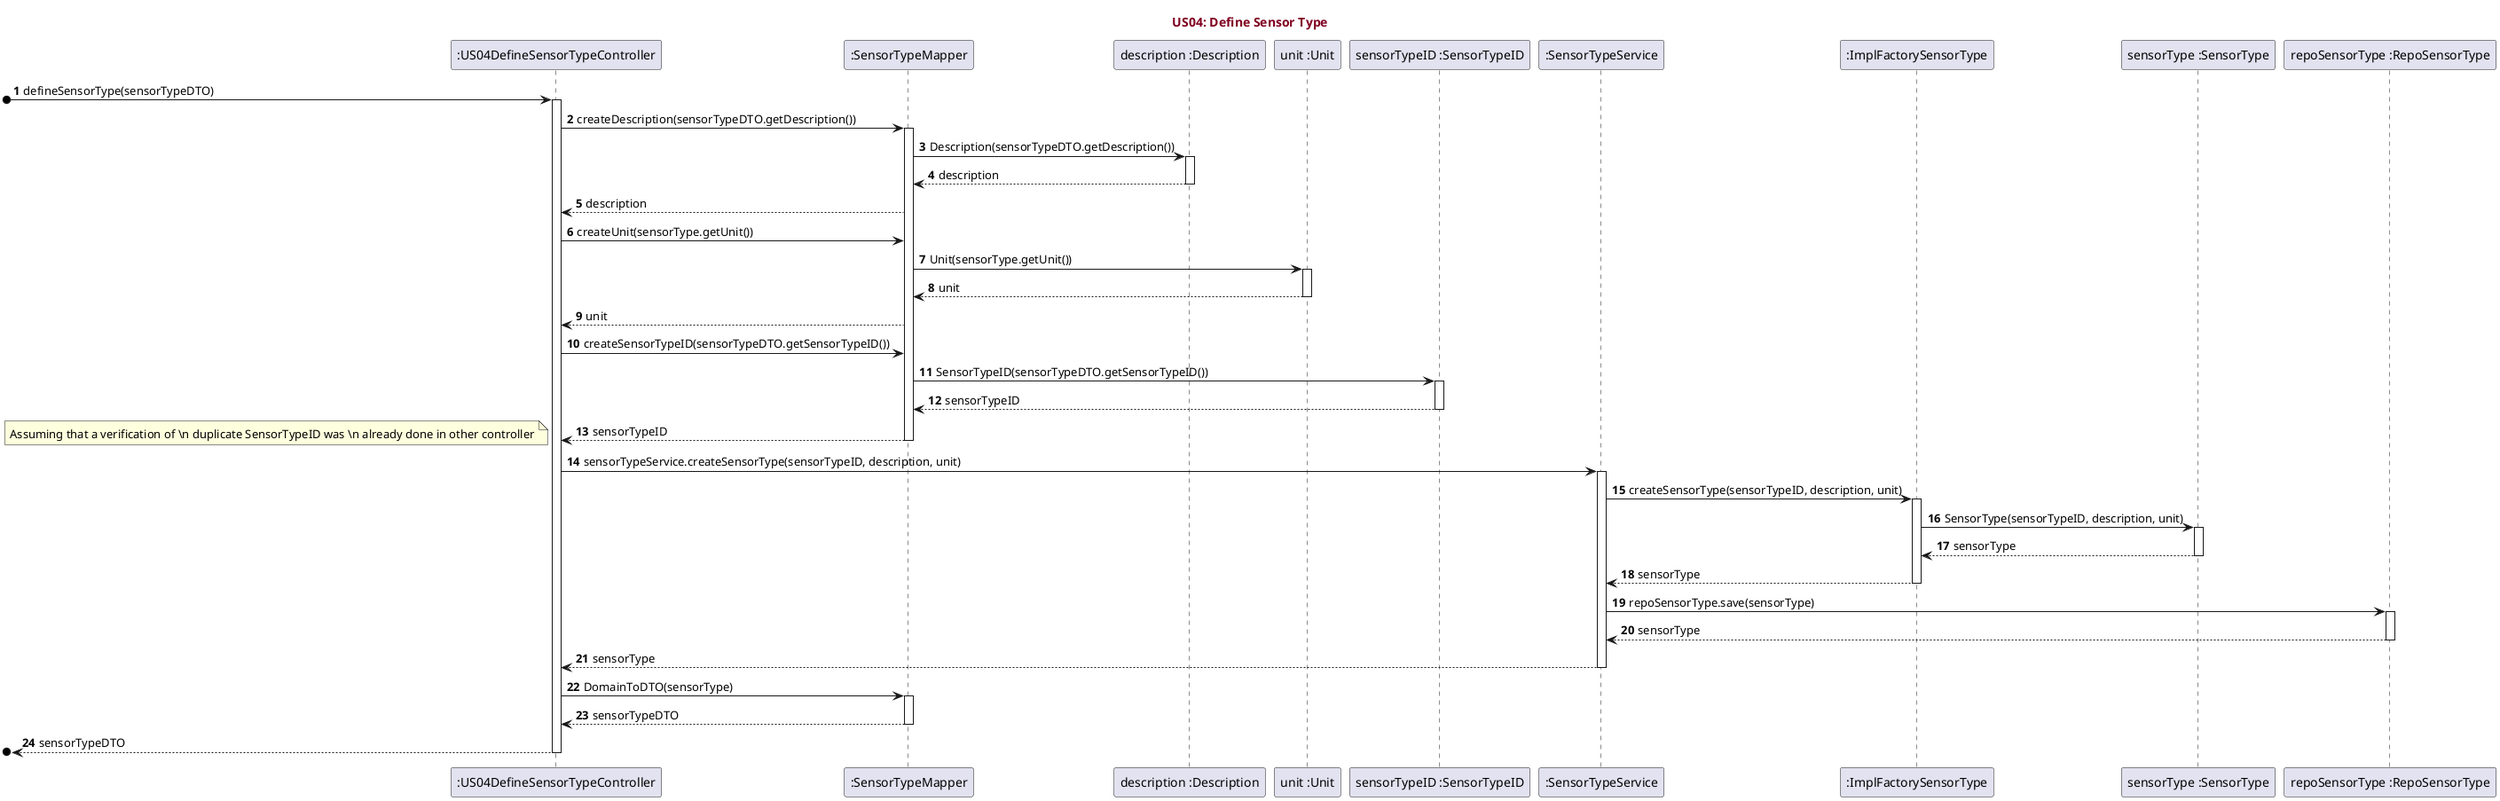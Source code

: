 @startuml
'https://plantuml.com/sequence-diagram

title <font color=#800020>US04: Define Sensor Type</font>

autonumber

participant ":US04DefineSensorTypeController"
participant ":SensorTypeMapper"
participant "description :Description"
participant "unit :Unit"
participant "sensorTypeID :SensorTypeID"
participant ":SensorTypeService"
participant ":ImplFactorySensorType"
participant "sensorType :SensorType"
participant "repoSensorType :RepoSensorType"

[o-> ":US04DefineSensorTypeController" : defineSensorType(sensorTypeDTO)
activate ":US04DefineSensorTypeController"
":US04DefineSensorTypeController" -> ":SensorTypeMapper" : createDescription(sensorTypeDTO.getDescription())
activate ":SensorTypeMapper"
":SensorTypeMapper" -> "description :Description" : Description(sensorTypeDTO.getDescription())
activate "description :Description"
"description :Description" --> ":SensorTypeMapper" : description
deactivate "description :Description"
":US04DefineSensorTypeController" <-- ":SensorTypeMapper" : description
":US04DefineSensorTypeController" -> ":SensorTypeMapper" : createUnit(sensorType.getUnit())
":SensorTypeMapper" -> "unit :Unit" : Unit(sensorType.getUnit())
activate "unit :Unit"
"unit :Unit" --> ":SensorTypeMapper" : unit
deactivate "unit :Unit"

":US04DefineSensorTypeController" <-- ":SensorTypeMapper" : unit
":US04DefineSensorTypeController" -> ":SensorTypeMapper" : createSensorTypeID(sensorTypeDTO.getSensorTypeID())
":SensorTypeMapper" -> "sensorTypeID :SensorTypeID" : SensorTypeID(sensorTypeDTO.getSensorTypeID())
activate "sensorTypeID :SensorTypeID"
"sensorTypeID :SensorTypeID" --> ":SensorTypeMapper" : sensorTypeID
deactivate "sensorTypeID :SensorTypeID"

":US04DefineSensorTypeController" <-- ":SensorTypeMapper" : sensorTypeID
deactivate ":SensorTypeMapper"
note left
Assuming that a verification of \n duplicate SensorTypeID was \n already done in other controller
end note

":US04DefineSensorTypeController" -> ":SensorTypeService" : sensorTypeService.createSensorType(sensorTypeID, description, unit)
activate ":SensorTypeService"
":SensorTypeService" -> ":ImplFactorySensorType" : createSensorType(sensorTypeID, description, unit)
activate ":ImplFactorySensorType"
":ImplFactorySensorType" -> "sensorType :SensorType" : SensorType(sensorTypeID, description, unit)
activate "sensorType :SensorType"

"sensorType :SensorType" --> ":ImplFactorySensorType" : sensorType
deactivate "sensorType :SensorType"
":ImplFactorySensorType" --> ":SensorTypeService" : sensorType
deactivate ":ImplFactorySensorType"

":SensorTypeService" -> "repoSensorType :RepoSensorType" : repoSensorType.save(sensorType)
activate "repoSensorType :RepoSensorType"
"repoSensorType :RepoSensorType" --> ":SensorTypeService" : sensorType
deactivate "repoSensorType :RepoSensorType"
":SensorTypeService" --> ":US04DefineSensorTypeController" : sensorType
deactivate ":SensorTypeService"

":US04DefineSensorTypeController" -> ":SensorTypeMapper" : DomainToDTO(sensorType)
activate ":SensorTypeMapper"
":US04DefineSensorTypeController" <-- ":SensorTypeMapper" : sensorTypeDTO
deactivate ":SensorTypeMapper"

[o<-- ":US04DefineSensorTypeController" : sensorTypeDTO

deactivate ":US04DefineSensorTypeController"

@enduml